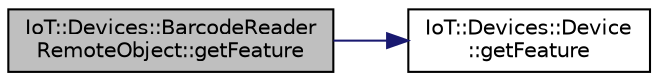 digraph "IoT::Devices::BarcodeReaderRemoteObject::getFeature"
{
 // LATEX_PDF_SIZE
  edge [fontname="Helvetica",fontsize="10",labelfontname="Helvetica",labelfontsize="10"];
  node [fontname="Helvetica",fontsize="10",shape=record];
  rankdir="LR";
  Node1 [label="IoT::Devices::BarcodeReader\lRemoteObject::getFeature",height=0.2,width=0.4,color="black", fillcolor="grey75", style="filled", fontcolor="black",tooltip="Destroys the BarcodeReaderRemoteObject."];
  Node1 -> Node2 [color="midnightblue",fontsize="10",style="solid"];
  Node2 [label="IoT::Devices::Device\l::getFeature",height=0.2,width=0.4,color="black", fillcolor="white", style="filled",URL="$classIoT_1_1Devices_1_1Device.html#a76ab2ef2f9256b4f3b7d87017a0bc0be",tooltip=" "];
}
